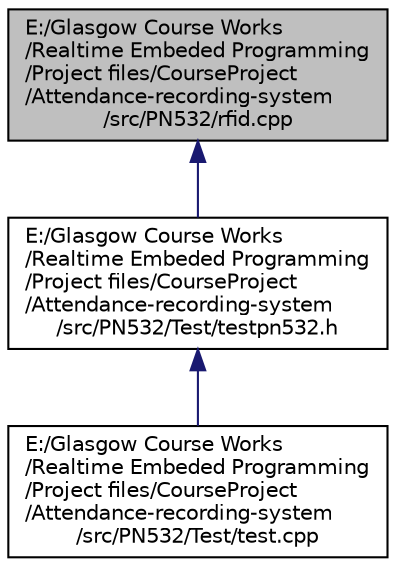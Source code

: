 digraph "E:/Glasgow Course Works/Realtime Embeded Programming/Project files/CourseProject/Attendance-recording-system/src/PN532/rfid.cpp"
{
  edge [fontname="Helvetica",fontsize="10",labelfontname="Helvetica",labelfontsize="10"];
  node [fontname="Helvetica",fontsize="10",shape=record];
  Node1 [label="E:/Glasgow Course Works\l/Realtime Embeded Programming\l/Project files/CourseProject\l/Attendance-recording-system\l/src/PN532/rfid.cpp",height=0.2,width=0.4,color="black", fillcolor="grey75", style="filled", fontcolor="black"];
  Node1 -> Node2 [dir="back",color="midnightblue",fontsize="10",style="solid",fontname="Helvetica"];
  Node2 [label="E:/Glasgow Course Works\l/Realtime Embeded Programming\l/Project files/CourseProject\l/Attendance-recording-system\l/src/PN532/Test/testpn532.h",height=0.2,width=0.4,color="black", fillcolor="white", style="filled",URL="$testpn532_8h.html"];
  Node2 -> Node3 [dir="back",color="midnightblue",fontsize="10",style="solid",fontname="Helvetica"];
  Node3 [label="E:/Glasgow Course Works\l/Realtime Embeded Programming\l/Project files/CourseProject\l/Attendance-recording-system\l/src/PN532/Test/test.cpp",height=0.2,width=0.4,color="black", fillcolor="white", style="filled",URL="$_p_n532_2_test_2test_8cpp.html"];
}
